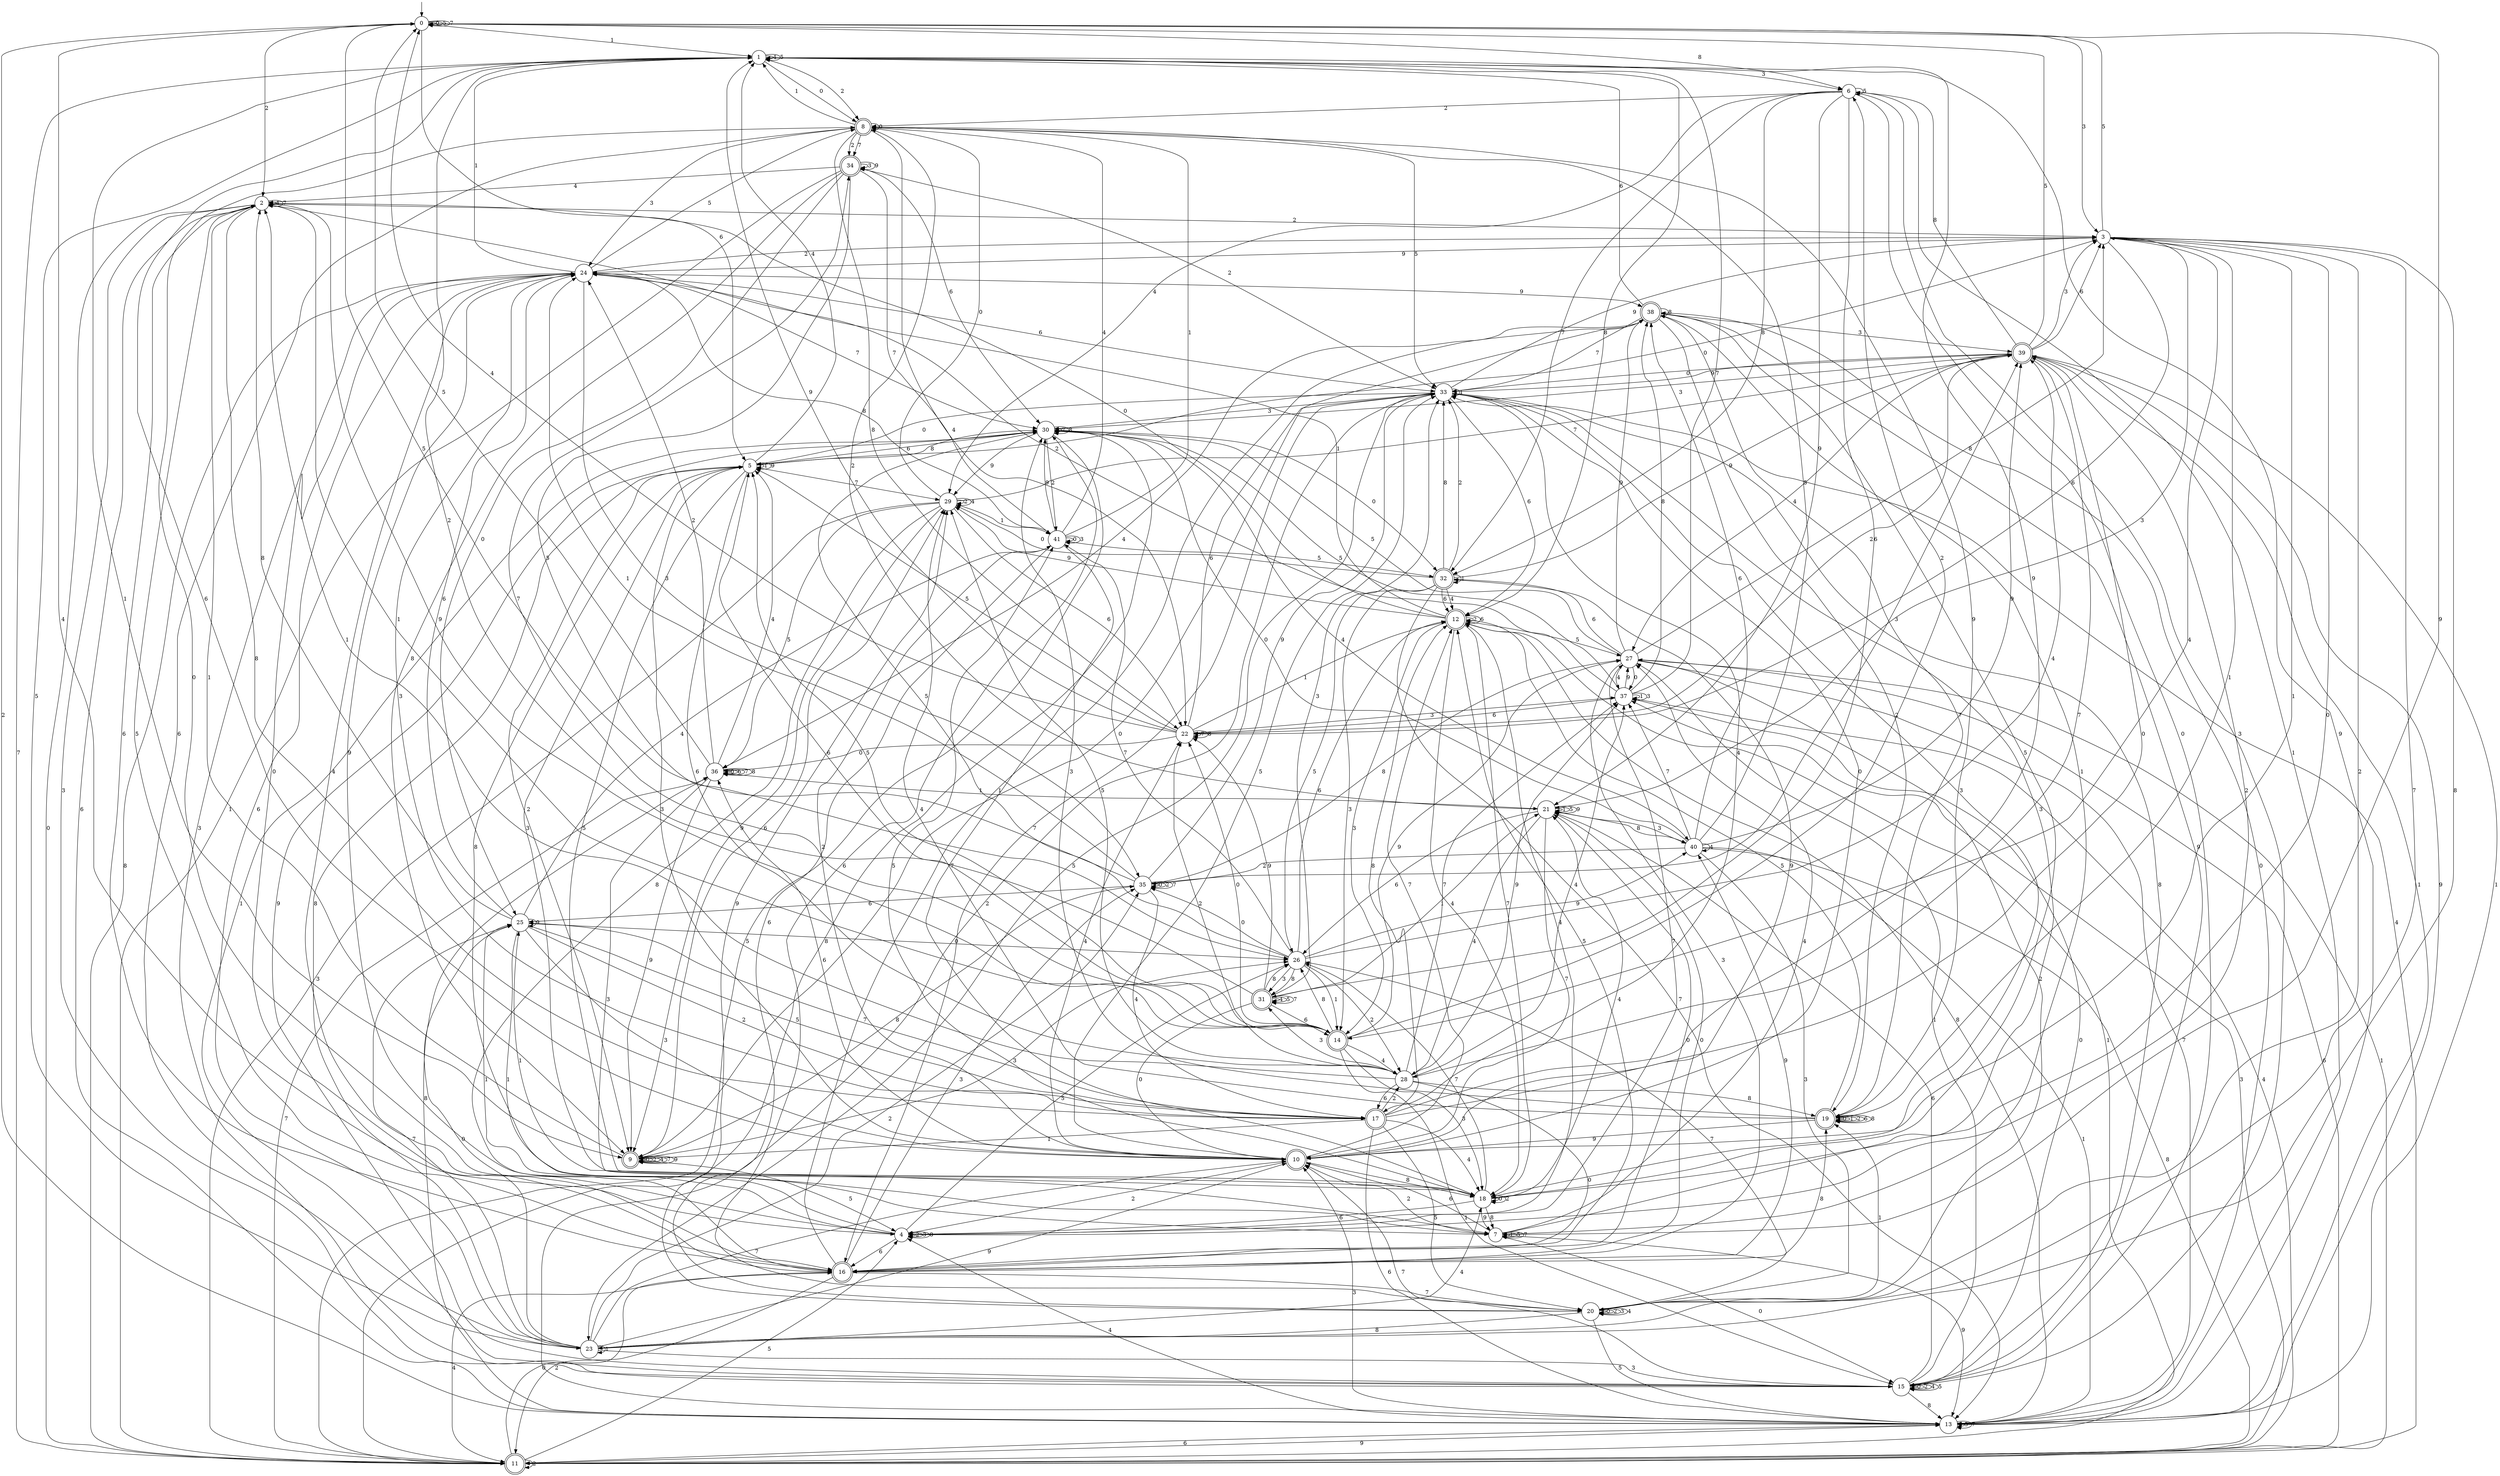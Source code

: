 digraph g {

	s0 [shape="circle" label="0"];
	s1 [shape="circle" label="1"];
	s2 [shape="circle" label="2"];
	s3 [shape="circle" label="3"];
	s4 [shape="circle" label="4"];
	s5 [shape="circle" label="5"];
	s6 [shape="circle" label="6"];
	s7 [shape="circle" label="7"];
	s8 [shape="doublecircle" label="8"];
	s9 [shape="doublecircle" label="9"];
	s10 [shape="doublecircle" label="10"];
	s11 [shape="doublecircle" label="11"];
	s12 [shape="doublecircle" label="12"];
	s13 [shape="circle" label="13"];
	s14 [shape="doublecircle" label="14"];
	s15 [shape="circle" label="15"];
	s16 [shape="doublecircle" label="16"];
	s17 [shape="doublecircle" label="17"];
	s18 [shape="circle" label="18"];
	s19 [shape="doublecircle" label="19"];
	s20 [shape="circle" label="20"];
	s21 [shape="circle" label="21"];
	s22 [shape="circle" label="22"];
	s23 [shape="circle" label="23"];
	s24 [shape="circle" label="24"];
	s25 [shape="circle" label="25"];
	s26 [shape="circle" label="26"];
	s27 [shape="circle" label="27"];
	s28 [shape="circle" label="28"];
	s29 [shape="circle" label="29"];
	s30 [shape="circle" label="30"];
	s31 [shape="doublecircle" label="31"];
	s32 [shape="doublecircle" label="32"];
	s33 [shape="circle" label="33"];
	s34 [shape="doublecircle" label="34"];
	s35 [shape="circle" label="35"];
	s36 [shape="circle" label="36"];
	s37 [shape="circle" label="37"];
	s38 [shape="doublecircle" label="38"];
	s39 [shape="doublecircle" label="39"];
	s40 [shape="circle" label="40"];
	s41 [shape="circle" label="41"];
	s0 -> s0 [label="0"];
	s0 -> s1 [label="1"];
	s0 -> s2 [label="2"];
	s0 -> s3 [label="3"];
	s0 -> s4 [label="4"];
	s0 -> s0 [label="5"];
	s0 -> s5 [label="6"];
	s0 -> s0 [label="7"];
	s0 -> s6 [label="8"];
	s0 -> s7 [label="9"];
	s1 -> s8 [label="0"];
	s1 -> s9 [label="1"];
	s1 -> s8 [label="2"];
	s1 -> s6 [label="3"];
	s1 -> s1 [label="4"];
	s1 -> s1 [label="5"];
	s1 -> s10 [label="6"];
	s1 -> s11 [label="7"];
	s1 -> s12 [label="8"];
	s1 -> s13 [label="9"];
	s2 -> s11 [label="0"];
	s2 -> s14 [label="1"];
	s2 -> s3 [label="2"];
	s2 -> s15 [label="3"];
	s2 -> s2 [label="4"];
	s2 -> s16 [label="5"];
	s2 -> s13 [label="6"];
	s2 -> s2 [label="7"];
	s2 -> s17 [label="8"];
	s2 -> s14 [label="9"];
	s3 -> s18 [label="0"];
	s3 -> s19 [label="1"];
	s3 -> s20 [label="2"];
	s3 -> s21 [label="3"];
	s3 -> s14 [label="4"];
	s3 -> s0 [label="5"];
	s3 -> s22 [label="6"];
	s3 -> s23 [label="7"];
	s3 -> s23 [label="8"];
	s3 -> s24 [label="9"];
	s4 -> s8 [label="0"];
	s4 -> s25 [label="1"];
	s4 -> s4 [label="2"];
	s4 -> s4 [label="3"];
	s4 -> s12 [label="4"];
	s4 -> s26 [label="5"];
	s4 -> s16 [label="6"];
	s4 -> s27 [label="7"];
	s4 -> s4 [label="8"];
	s4 -> s24 [label="9"];
	s5 -> s3 [label="0"];
	s5 -> s5 [label="1"];
	s5 -> s9 [label="2"];
	s5 -> s18 [label="3"];
	s5 -> s1 [label="4"];
	s5 -> s18 [label="5"];
	s5 -> s28 [label="6"];
	s5 -> s29 [label="7"];
	s5 -> s30 [label="8"];
	s5 -> s5 [label="9"];
	s6 -> s15 [label="0"];
	s6 -> s13 [label="1"];
	s6 -> s8 [label="2"];
	s6 -> s15 [label="3"];
	s6 -> s29 [label="4"];
	s6 -> s6 [label="5"];
	s6 -> s31 [label="6"];
	s6 -> s32 [label="7"];
	s6 -> s32 [label="8"];
	s6 -> s21 [label="9"];
	s7 -> s15 [label="0"];
	s7 -> s7 [label="1"];
	s7 -> s10 [label="2"];
	s7 -> s33 [label="3"];
	s7 -> s27 [label="4"];
	s7 -> s7 [label="5"];
	s7 -> s10 [label="6"];
	s7 -> s7 [label="7"];
	s7 -> s5 [label="8"];
	s7 -> s13 [label="9"];
	s8 -> s8 [label="0"];
	s8 -> s1 [label="1"];
	s8 -> s34 [label="2"];
	s8 -> s24 [label="3"];
	s8 -> s22 [label="4"];
	s8 -> s33 [label="5"];
	s8 -> s23 [label="6"];
	s8 -> s34 [label="7"];
	s8 -> s22 [label="8"];
	s8 -> s19 [label="9"];
	s9 -> s9 [label="0"];
	s9 -> s2 [label="1"];
	s9 -> s9 [label="2"];
	s9 -> s26 [label="3"];
	s9 -> s9 [label="4"];
	s9 -> s4 [label="5"];
	s9 -> s29 [label="6"];
	s9 -> s9 [label="7"];
	s9 -> s35 [label="8"];
	s9 -> s9 [label="9"];
	s10 -> s33 [label="0"];
	s10 -> s3 [label="1"];
	s10 -> s4 [label="2"];
	s10 -> s5 [label="3"];
	s10 -> s22 [label="4"];
	s10 -> s33 [label="5"];
	s10 -> s36 [label="6"];
	s10 -> s12 [label="7"];
	s10 -> s18 [label="8"];
	s10 -> s32 [label="9"];
	s11 -> s16 [label="0"];
	s11 -> s12 [label="1"];
	s11 -> s11 [label="2"];
	s11 -> s37 [label="3"];
	s11 -> s33 [label="4"];
	s11 -> s4 [label="5"];
	s11 -> s27 [label="6"];
	s11 -> s36 [label="7"];
	s11 -> s30 [label="8"];
	s11 -> s13 [label="9"];
	s12 -> s2 [label="0"];
	s12 -> s24 [label="1"];
	s12 -> s12 [label="2"];
	s12 -> s14 [label="3"];
	s12 -> s18 [label="4"];
	s12 -> s27 [label="5"];
	s12 -> s12 [label="6"];
	s12 -> s18 [label="7"];
	s12 -> s13 [label="8"];
	s12 -> s29 [label="9"];
	s13 -> s38 [label="0"];
	s13 -> s39 [label="1"];
	s13 -> s0 [label="2"];
	s13 -> s10 [label="3"];
	s13 -> s4 [label="4"];
	s13 -> s13 [label="5"];
	s13 -> s11 [label="6"];
	s13 -> s13 [label="7"];
	s13 -> s36 [label="8"];
	s13 -> s39 [label="9"];
	s14 -> s22 [label="0"];
	s14 -> s15 [label="1"];
	s14 -> s6 [label="2"];
	s14 -> s18 [label="3"];
	s14 -> s28 [label="4"];
	s14 -> s5 [label="5"];
	s14 -> s5 [label="6"];
	s14 -> s34 [label="7"];
	s14 -> s26 [label="8"];
	s14 -> s27 [label="9"];
	s15 -> s15 [label="0"];
	s15 -> s27 [label="1"];
	s15 -> s15 [label="2"];
	s15 -> s24 [label="3"];
	s15 -> s15 [label="4"];
	s15 -> s15 [label="5"];
	s15 -> s21 [label="6"];
	s15 -> s10 [label="7"];
	s15 -> s13 [label="8"];
	s15 -> s30 [label="9"];
	s16 -> s21 [label="0"];
	s16 -> s38 [label="1"];
	s16 -> s11 [label="2"];
	s16 -> s35 [label="3"];
	s16 -> s11 [label="4"];
	s16 -> s12 [label="5"];
	s16 -> s2 [label="6"];
	s16 -> s20 [label="7"];
	s16 -> s19 [label="8"];
	s16 -> s40 [label="9"];
	s17 -> s39 [label="0"];
	s17 -> s9 [label="1"];
	s17 -> s28 [label="2"];
	s17 -> s24 [label="3"];
	s17 -> s18 [label="4"];
	s17 -> s20 [label="5"];
	s17 -> s13 [label="6"];
	s17 -> s25 [label="7"];
	s17 -> s12 [label="8"];
	s17 -> s1 [label="9"];
	s18 -> s18 [label="0"];
	s18 -> s25 [label="1"];
	s18 -> s18 [label="2"];
	s18 -> s33 [label="3"];
	s18 -> s21 [label="4"];
	s18 -> s41 [label="5"];
	s18 -> s4 [label="6"];
	s18 -> s26 [label="7"];
	s18 -> s7 [label="8"];
	s18 -> s7 [label="9"];
	s19 -> s19 [label="0"];
	s19 -> s19 [label="1"];
	s19 -> s19 [label="2"];
	s19 -> s30 [label="3"];
	s19 -> s29 [label="4"];
	s19 -> s12 [label="5"];
	s19 -> s19 [label="6"];
	s19 -> s38 [label="7"];
	s19 -> s19 [label="8"];
	s19 -> s10 [label="9"];
	s20 -> s20 [label="0"];
	s20 -> s19 [label="1"];
	s20 -> s20 [label="2"];
	s20 -> s20 [label="3"];
	s20 -> s20 [label="4"];
	s20 -> s13 [label="5"];
	s20 -> s30 [label="6"];
	s20 -> s26 [label="7"];
	s20 -> s23 [label="8"];
	s20 -> s29 [label="9"];
	s21 -> s16 [label="0"];
	s21 -> s21 [label="1"];
	s21 -> s8 [label="2"];
	s21 -> s40 [label="3"];
	s21 -> s28 [label="4"];
	s21 -> s21 [label="5"];
	s21 -> s26 [label="6"];
	s21 -> s10 [label="7"];
	s21 -> s40 [label="8"];
	s21 -> s21 [label="9"];
	s22 -> s36 [label="0"];
	s22 -> s12 [label="1"];
	s22 -> s39 [label="2"];
	s22 -> s37 [label="3"];
	s22 -> s0 [label="4"];
	s22 -> s5 [label="5"];
	s22 -> s33 [label="6"];
	s22 -> s22 [label="7"];
	s22 -> s22 [label="8"];
	s22 -> s1 [label="9"];
	s23 -> s25 [label="0"];
	s23 -> s23 [label="1"];
	s23 -> s35 [label="2"];
	s23 -> s15 [label="3"];
	s23 -> s18 [label="4"];
	s23 -> s1 [label="5"];
	s23 -> s24 [label="6"];
	s23 -> s10 [label="7"];
	s23 -> s5 [label="8"];
	s23 -> s10 [label="9"];
	s24 -> s16 [label="0"];
	s24 -> s1 [label="1"];
	s24 -> s3 [label="2"];
	s24 -> s35 [label="3"];
	s24 -> s16 [label="4"];
	s24 -> s8 [label="5"];
	s24 -> s33 [label="6"];
	s24 -> s30 [label="7"];
	s24 -> s11 [label="8"];
	s24 -> s38 [label="9"];
	s25 -> s26 [label="0"];
	s25 -> s7 [label="1"];
	s25 -> s17 [label="2"];
	s25 -> s10 [label="3"];
	s25 -> s41 [label="4"];
	s25 -> s17 [label="5"];
	s25 -> s24 [label="6"];
	s25 -> s23 [label="7"];
	s25 -> s2 [label="8"];
	s25 -> s25 [label="9"];
	s26 -> s35 [label="0"];
	s26 -> s14 [label="1"];
	s26 -> s28 [label="2"];
	s26 -> s31 [label="3"];
	s26 -> s39 [label="4"];
	s26 -> s30 [label="5"];
	s26 -> s12 [label="6"];
	s26 -> s41 [label="7"];
	s26 -> s31 [label="8"];
	s26 -> s40 [label="9"];
	s27 -> s37 [label="0"];
	s27 -> s11 [label="1"];
	s27 -> s20 [label="2"];
	s27 -> s16 [label="3"];
	s27 -> s37 [label="4"];
	s27 -> s30 [label="5"];
	s27 -> s32 [label="6"];
	s27 -> s13 [label="7"];
	s27 -> s3 [label="8"];
	s27 -> s38 [label="9"];
	s28 -> s16 [label="0"];
	s28 -> s2 [label="1"];
	s28 -> s22 [label="2"];
	s28 -> s31 [label="3"];
	s28 -> s37 [label="4"];
	s28 -> s29 [label="5"];
	s28 -> s17 [label="6"];
	s28 -> s37 [label="7"];
	s28 -> s19 [label="8"];
	s28 -> s37 [label="9"];
	s29 -> s8 [label="0"];
	s29 -> s41 [label="1"];
	s29 -> s29 [label="2"];
	s29 -> s11 [label="3"];
	s29 -> s29 [label="4"];
	s29 -> s36 [label="5"];
	s29 -> s22 [label="6"];
	s29 -> s39 [label="7"];
	s29 -> s16 [label="8"];
	s29 -> s9 [label="9"];
	s30 -> s32 [label="0"];
	s30 -> s15 [label="1"];
	s30 -> s41 [label="2"];
	s30 -> s39 [label="3"];
	s30 -> s40 [label="4"];
	s30 -> s11 [label="5"];
	s30 -> s5 [label="6"];
	s30 -> s30 [label="7"];
	s30 -> s30 [label="8"];
	s30 -> s29 [label="9"];
	s31 -> s10 [label="0"];
	s31 -> s21 [label="1"];
	s31 -> s1 [label="2"];
	s31 -> s33 [label="3"];
	s31 -> s31 [label="4"];
	s31 -> s31 [label="5"];
	s31 -> s14 [label="6"];
	s31 -> s31 [label="7"];
	s31 -> s26 [label="8"];
	s31 -> s22 [label="9"];
	s32 -> s29 [label="0"];
	s32 -> s32 [label="1"];
	s32 -> s33 [label="2"];
	s32 -> s14 [label="3"];
	s32 -> s12 [label="4"];
	s32 -> s26 [label="5"];
	s32 -> s12 [label="6"];
	s32 -> s13 [label="7"];
	s32 -> s33 [label="8"];
	s32 -> s39 [label="9"];
	s33 -> s5 [label="0"];
	s33 -> s33 [label="1"];
	s33 -> s13 [label="2"];
	s33 -> s30 [label="3"];
	s33 -> s17 [label="4"];
	s33 -> s23 [label="5"];
	s33 -> s12 [label="6"];
	s33 -> s16 [label="7"];
	s33 -> s15 [label="8"];
	s33 -> s3 [label="9"];
	s34 -> s25 [label="0"];
	s34 -> s11 [label="1"];
	s34 -> s33 [label="2"];
	s34 -> s34 [label="3"];
	s34 -> s2 [label="4"];
	s34 -> s26 [label="5"];
	s34 -> s30 [label="6"];
	s34 -> s41 [label="7"];
	s34 -> s9 [label="8"];
	s34 -> s34 [label="9"];
	s35 -> s35 [label="0"];
	s35 -> s24 [label="1"];
	s35 -> s35 [label="2"];
	s35 -> s39 [label="3"];
	s35 -> s17 [label="4"];
	s35 -> s0 [label="5"];
	s35 -> s25 [label="6"];
	s35 -> s35 [label="7"];
	s35 -> s27 [label="8"];
	s35 -> s33 [label="9"];
	s36 -> s36 [label="0"];
	s36 -> s21 [label="1"];
	s36 -> s24 [label="2"];
	s36 -> s7 [label="3"];
	s36 -> s5 [label="4"];
	s36 -> s0 [label="5"];
	s36 -> s36 [label="6"];
	s36 -> s36 [label="7"];
	s36 -> s36 [label="8"];
	s36 -> s9 [label="9"];
	s37 -> s15 [label="0"];
	s37 -> s37 [label="1"];
	s37 -> s2 [label="2"];
	s37 -> s37 [label="3"];
	s37 -> s11 [label="4"];
	s37 -> s30 [label="5"];
	s37 -> s22 [label="6"];
	s37 -> s1 [label="7"];
	s37 -> s38 [label="8"];
	s37 -> s27 [label="9"];
	s38 -> s9 [label="0"];
	s38 -> s7 [label="1"];
	s38 -> s19 [label="2"];
	s38 -> s39 [label="3"];
	s38 -> s36 [label="4"];
	s38 -> s18 [label="5"];
	s38 -> s1 [label="6"];
	s38 -> s33 [label="7"];
	s38 -> s38 [label="8"];
	s38 -> s15 [label="9"];
	s39 -> s33 [label="0"];
	s39 -> s13 [label="1"];
	s39 -> s4 [label="2"];
	s39 -> s3 [label="3"];
	s39 -> s27 [label="4"];
	s39 -> s0 [label="5"];
	s39 -> s3 [label="6"];
	s39 -> s28 [label="7"];
	s39 -> s6 [label="8"];
	s39 -> s33 [label="9"];
	s40 -> s30 [label="0"];
	s40 -> s13 [label="1"];
	s40 -> s35 [label="2"];
	s40 -> s20 [label="3"];
	s40 -> s40 [label="4"];
	s40 -> s8 [label="5"];
	s40 -> s38 [label="6"];
	s40 -> s37 [label="7"];
	s40 -> s11 [label="8"];
	s40 -> s39 [label="9"];
	s41 -> s41 [label="0"];
	s41 -> s8 [label="1"];
	s41 -> s10 [label="2"];
	s41 -> s41 [label="3"];
	s41 -> s8 [label="4"];
	s41 -> s32 [label="5"];
	s41 -> s20 [label="6"];
	s41 -> s18 [label="7"];
	s41 -> s24 [label="8"];
	s41 -> s30 [label="9"];

__start0 [label="" shape="none" width="0" height="0"];
__start0 -> s0;

}
